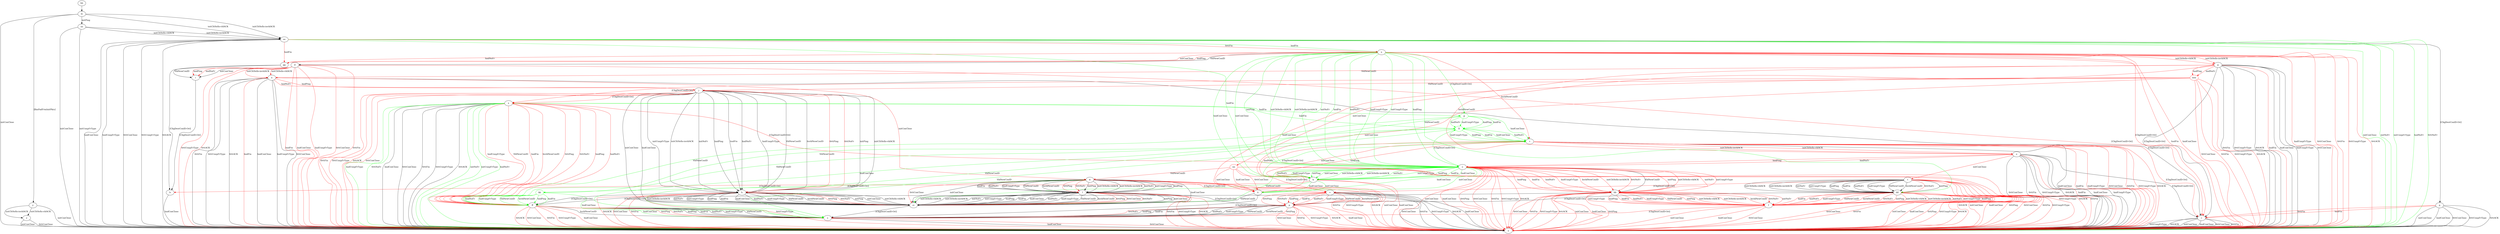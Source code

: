 digraph "" {
	b -> a	[key=0,
		label="hndConClose "];
	c -> a	[key=0,
		label="initConClose "];
	c -> a	[key=1,
		label="hndConClose "];
	c -> a	[key=2,
		label="0rttConClose "];
	c -> a	[key=3,
		label="0rttFin "];
	c -> a	[key=4,
		label="0rttUnxpFrType "];
	c -> a	[key=5,
		label="0rttACK "];
	d -> a	[key=0,
		color=red,
		label="hndFin "];
	d -> a	[key=1,
		color=red,
		label="hndConClose "];
	d -> a	[key=2,
		color=red,
		label="hndUnxpFrType "];
	d -> a	[key=3,
		color=red,
		label="0rttConClose "];
	d -> a	[key=4,
		color=red,
		label="0rttFin "];
	d -> a	[key=5,
		color=red,
		label="0rttUnxpFrType "];
	d -> a	[key=6,
		color=red,
		label="0rttACK "];
	d -> c	[key=0,
		color=red,
		label="[ChgDestConID-Ori] "];
	d -> i	[key=0,
		label="initConClose "];
	d -> i	[key=1,
		color=red,
		label="hndPing "];
	d -> i	[key=2,
		color=red,
		label="hndNoFr "];
	d -> n	[key=0,
		color=red,
		label="initCltHello-vldACK "];
	d -> n	[key=1,
		color=red,
		label="initCltHello-invldACK "];
	e -> a	[key=0,
		label="hndConClose "];
	e -> a	[key=1,
		label="hndUnxpFrType "];
	e -> a	[key=2,
		label="0rttConClose "];
	e -> a	[key=3,
		label="0rttFin "];
	e -> a	[key=4,
		label="0rttUnxpFrType "];
	e -> a	[key=5,
		label="0rttACK "];
	e -> a	[key=6,
		color=red,
		label="hndFin "];
	e -> c	[key=0,
		label="[ChgDestConID-Ori] "];
	e -> o	[key=0,
		color=red,
		label="hndPing "];
	e -> o	[key=1,
		color=red,
		label="hndNoFr "];
	e -> t	[key=0,
		color=red,
		label="initConClose "];
	f -> a	[key=0,
		color=red,
		label="initConClose "];
	f -> a	[key=1,
		color=red,
		label="hndConClose "];
	f -> a	[key=2,
		color=red,
		label="0rttConClose "];
	f -> s	[key=0,
		color=red,
		label="[ChgDestConID-Ori] "];
	g -> a	[key=0,
		label="hndConClose "];
	g -> a	[key=1,
		label="hndUnxpFrType "];
	g -> a	[key=2,
		label="0rttConClose "];
	g -> a	[key=3,
		label="0rttFin "];
	g -> a	[key=4,
		label="0rttUnxpFrType "];
	g -> a	[key=5,
		label="0rttACK "];
	g -> a	[key=6,
		color=red,
		label="hndFin "];
	g -> c	[key=0,
		label="[ChgDestConID-Ori] "];
	g -> e	[key=0,
		color=red,
		label="InvldNewConID "];
	g -> n	[key=0,
		color=red,
		label="VldNewConID "];
	mm	[color=red];
	g -> mm	[key=0,
		color=red,
		label="hndPing "];
	g -> mm	[key=1,
		color=red,
		label="hndNoFr "];
	nn	[color=red];
	g -> nn	[key=0,
		color=red,
		label="initConClose "];
	h -> a	[key=0,
		color=red,
		label="0rttConClose "];
	h -> a	[key=1,
		color=red,
		label="0rttFin "];
	h -> a	[key=2,
		color=red,
		label="0rttUnxpFrType "];
	h -> a	[key=3,
		color=red,
		label="0rttACK "];
	h -> cc	[key=0,
		label="initPing "];
	h -> cc	[key=1,
		label="initConClose "];
	h -> cc	[key=2,
		label="initCltHello-vldACK "];
	h -> cc	[key=3,
		label="initCltHello-invldACK "];
	h -> cc	[key=4,
		label="initNoFr "];
	h -> cc	[key=5,
		label="initUnxpFrType "];
	h -> cc	[key=6,
		label="hndPing "];
	h -> cc	[key=7,
		label="hndFin "];
	h -> cc	[key=8,
		label="hndConClose "];
	h -> cc	[key=9,
		label="hndNoFr "];
	h -> cc	[key=10,
		label="hndUnxpFrType "];
	h -> cc	[key=11,
		label="VldNewConID "];
	h -> cc	[key=12,
		label="InvldNewConID "];
	h -> cc	[key=13,
		color=red,
		label="0rttPing "];
	h -> cc	[key=14,
		color=red,
		label="0rttNoFr "];
	h -> ff	[key=0,
		label="[ChgDestConID-Ori] "];
	i -> b	[key=0,
		label="[ChgDestConID-Ori] "];
	j -> a	[key=0,
		color=red,
		label="0rttConClose "];
	j -> a	[key=1,
		color=red,
		label="0rttFin "];
	j -> a	[key=2,
		color=red,
		label="0rttUnxpFrType "];
	j -> a	[key=3,
		color=red,
		label="0rttACK "];
	j -> h	[key=0,
		label="initPing "];
	j -> h	[key=1,
		label="initCltHello-vldACK "];
	j -> h	[key=2,
		label="initCltHello-invldACK "];
	j -> h	[key=3,
		label="initNoFr "];
	j -> h	[key=4,
		label="initUnxpFrType "];
	j -> h	[key=5,
		label="hndPing "];
	j -> h	[key=6,
		label="hndFin "];
	j -> h	[key=7,
		label="hndNoFr "];
	j -> h	[key=8,
		label="hndUnxpFrType "];
	j -> h	[key=9,
		label="VldNewConID "];
	j -> h	[key=10,
		label="InvldNewConID "];
	j -> h	[key=11,
		color=red,
		label="0rttPing "];
	j -> h	[key=12,
		color=red,
		label="0rttNoFr "];
	j -> x	[key=0,
		color=red,
		label="[ChgDestConID-Ori] "];
	j -> cc	[key=0,
		label="initConClose "];
	j -> cc	[key=1,
		label="hndConClose "];
	k -> a	[key=0,
		color=red,
		label="initConClose "];
	k -> a	[key=1,
		color=red,
		label="hndConClose "];
	k -> b	[key=0,
		color=red,
		label="[ChgDestConID-Ori] "];
	k -> r	[key=0,
		color=green,
		label="[ChgDestConID-Ori] "];
	k -> cc	[key=0,
		color=green,
		label="VldNewConID "];
	k -> ii	[key=0,
		color=green,
		label="initConClose "];
	k -> ii	[key=1,
		color=green,
		label="hndConClose "];
	l -> a	[key=0,
		color=red,
		label="0rttFin "];
	l -> a	[key=1,
		color=red,
		label="0rttUnxpFrType "];
	l -> a	[key=2,
		color=red,
		label="0rttACK "];
	l -> p	[key=0,
		label="[ChgDestConID-Ori] "];
	l -> cc	[key=0,
		label="initPing "];
	l -> cc	[key=1,
		label="initConClose "];
	l -> cc	[key=2,
		label="initCltHello-vldACK "];
	l -> cc	[key=3,
		label="initCltHello-invldACK "];
	l -> cc	[key=4,
		label="initNoFr "];
	l -> cc	[key=5,
		label="initUnxpFrType "];
	l -> cc	[key=6,
		label="hndPing "];
	l -> cc	[key=7,
		label="hndFin "];
	l -> cc	[key=8,
		label="hndConClose "];
	l -> cc	[key=9,
		label="hndNoFr "];
	l -> cc	[key=10,
		label="hndUnxpFrType "];
	l -> cc	[key=11,
		label="VldNewConID "];
	l -> cc	[key=12,
		label="InvldNewConID "];
	l -> cc	[key=13,
		color=red,
		label="0rttPing "];
	l -> cc	[key=14,
		color=red,
		label="0rttConClose "];
	l -> cc	[key=15,
		color=red,
		label="0rttNoFr "];
	m -> a	[key=0,
		label="initConClose "];
	m -> y	[key=0,
		label="[RmPadFrmInitPkts] "];
	m -> aa	[key=0,
		label="initPing "];
	m -> ee	[key=0,
		label="initCltHello-vldACK "];
	m -> ee	[key=1,
		label="initCltHello-invldACK "];
	n -> a	[key=0,
		label="hndConClose "];
	n -> a	[key=1,
		label="hndUnxpFrType "];
	n -> a	[key=2,
		label="0rttConClose "];
	n -> a	[key=3,
		label="0rttFin "];
	n -> a	[key=4,
		label="0rttUnxpFrType "];
	n -> a	[key=5,
		label="0rttACK "];
	n -> a	[key=6,
		color=red,
		label="hndFin "];
	n -> c	[key=0,
		label="[ChgDestConID-Ori] "];
	n -> j	[key=0,
		color=red,
		label="hndPing "];
	n -> j	[key=1,
		color=red,
		label="hndNoFr "];
	n -> w	[key=0,
		color=red,
		label="initConClose "];
	o -> a	[key=0,
		color=red,
		label="initConClose "];
	o -> a	[key=1,
		color=red,
		label="hndConClose "];
	o -> a	[key=2,
		color=red,
		label="0rttPing "];
	o -> a	[key=3,
		color=red,
		label="0rttConClose "];
	o -> a	[key=4,
		color=red,
		label="0rttFin "];
	o -> a	[key=5,
		color=red,
		label="0rttUnxpFrType "];
	o -> a	[key=6,
		color=red,
		label="0rttACK "];
	o -> k	[key=0,
		color=green,
		label="initPing "];
	o -> k	[key=1,
		color=green,
		label="initConClose "];
	o -> k	[key=2,
		color=green,
		label="initCltHello-vldACK "];
	o -> k	[key=3,
		color=green,
		label="initCltHello-invldACK "];
	o -> k	[key=4,
		color=green,
		label="initNoFr "];
	o -> k	[key=5,
		color=green,
		label="initUnxpFrType "];
	o -> k	[key=6,
		color=green,
		label="hndPing "];
	o -> k	[key=7,
		color=green,
		label="hndFin "];
	o -> k	[key=8,
		color=green,
		label="hndConClose "];
	o -> k	[key=9,
		color=green,
		label="hndNoFr "];
	o -> k	[key=10,
		color=green,
		label="hndUnxpFrType "];
	o -> x	[key=0,
		color=red,
		label="[ChgDestConID-Ori] "];
	o -> bb	[key=0,
		label="VldNewConID "];
	o -> bb	[key=1,
		color=red,
		label="initPing "];
	o -> bb	[key=2,
		color=red,
		label="initCltHello-vldACK "];
	o -> bb	[key=3,
		color=red,
		label="initCltHello-invldACK "];
	o -> bb	[key=4,
		color=red,
		label="initNoFr "];
	o -> bb	[key=5,
		color=red,
		label="initUnxpFrType "];
	o -> bb	[key=6,
		color=red,
		label="hndPing "];
	o -> bb	[key=7,
		color=red,
		label="hndFin "];
	o -> bb	[key=8,
		color=red,
		label="hndNoFr "];
	o -> bb	[key=9,
		color=red,
		label="hndUnxpFrType "];
	o -> bb	[key=10,
		color=red,
		label="InvldNewConID "];
	o -> bb	[key=11,
		color=red,
		label="0rttNoFr "];
	o -> cc	[key=0,
		color=green,
		label="VldNewConID "];
	o -> ii	[key=0,
		color=green,
		label="initConClose "];
	o -> ii	[key=1,
		color=green,
		label="hndConClose "];
	ll	[color=green];
	o -> ll	[key=0,
		color=green,
		label="[ChgDestConID-Ori] "];
	p -> a	[key=0,
		color=red,
		label="hndConClose "];
	p -> a	[key=1,
		color=red,
		label="0rttConClose "];
	p -> a	[key=2,
		color=red,
		label="0rttFin "];
	p -> a	[key=3,
		color=red,
		label="0rttUnxpFrType "];
	p -> a	[key=4,
		color=red,
		label="0rttACK "];
	p -> s	[key=0,
		label="hndPing "];
	p -> s	[key=1,
		label="hndFin "];
	p -> s	[key=2,
		label="hndNoFr "];
	p -> s	[key=3,
		label="hndUnxpFrType "];
	p -> s	[key=4,
		label="VldNewConID "];
	p -> s	[key=5,
		label="InvldNewConID "];
	p -> s	[key=6,
		color=red,
		label="0rttPing "];
	p -> s	[key=7,
		color=red,
		label="0rttNoFr "];
	q -> a	[key=0,
		label="initConClose "];
	q -> a	[key=1,
		label="hndConClose "];
	q -> a	[key=2,
		label="0rttConClose "];
	q -> a	[key=3,
		label="0rttUnxpFrType "];
	q -> a	[key=4,
		label="0rttACK "];
	q -> c	[key=0,
		color=red,
		label="hndFin "];
	q -> c	[key=1,
		color=red,
		label="0rttFin "];
	r -> a	[key=0,
		label="hndConClose "];
	r -> a	[key=1,
		color=red,
		label="hndFin "];
	r -> a	[key=2,
		color=red,
		label="hndUnxpFrType "];
	r -> a	[key=3,
		color=red,
		label="0rttConClose "];
	r -> a	[key=4,
		color=red,
		label="0rttFin "];
	r -> a	[key=5,
		color=red,
		label="0rttUnxpFrType "];
	r -> a	[key=6,
		color=red,
		label="0rttACK "];
	r -> c	[key=0,
		color=red,
		label="[ChgDestConID-Ori] "];
	r -> e	[key=0,
		color=red,
		label="initCltHello-vldACK "];
	r -> e	[key=1,
		color=red,
		label="initCltHello-invldACK "];
	r -> k	[key=0,
		color=red,
		label="initConClose "];
	r -> k	[key=1,
		color=red,
		label="hndPing "];
	r -> k	[key=2,
		color=red,
		label="hndNoFr "];
	r -> s	[key=0,
		color=green,
		label="VldNewConID "];
	s -> a	[key=0,
		label="hndConClose "];
	s -> a	[key=1,
		color=red,
		label="0rttConClose "];
	t -> a	[key=0,
		color=red,
		label="initConClose "];
	t -> a	[key=1,
		color=red,
		label="hndConClose "];
	t -> a	[key=2,
		color=red,
		label="0rttPing "];
	t -> a	[key=3,
		color=red,
		label="0rttConClose "];
	t -> a	[key=4,
		color=red,
		label="0rttFin "];
	t -> a	[key=5,
		color=red,
		label="0rttUnxpFrType "];
	t -> a	[key=6,
		color=red,
		label="0rttACK "];
	t -> v	[key=0,
		color=red,
		label="[ChgDestConID-Ori] "];
	t -> dd	[key=0,
		label="initPing "];
	t -> dd	[key=1,
		label="initCltHello-vldACK "];
	t -> dd	[key=2,
		label="initCltHello-invldACK "];
	t -> dd	[key=3,
		label="initNoFr "];
	t -> dd	[key=4,
		label="initUnxpFrType "];
	t -> dd	[key=5,
		label="hndPing "];
	t -> dd	[key=6,
		label="hndFin "];
	t -> dd	[key=7,
		label="hndNoFr "];
	t -> dd	[key=8,
		label="hndUnxpFrType "];
	t -> dd	[key=9,
		label="VldNewConID "];
	t -> dd	[key=10,
		label="InvldNewConID "];
	t -> dd	[key=11,
		color=red,
		label="0rttNoFr "];
	u -> a	[key=0,
		color=red,
		label="hndFin "];
	u -> a	[key=1,
		color=red,
		label="hndConClose "];
	u -> a	[key=2,
		color=red,
		label="hndUnxpFrType "];
	u -> a	[key=3,
		color=red,
		label="0rttConClose "];
	u -> a	[key=4,
		color=red,
		label="0rttFin "];
	u -> a	[key=5,
		color=red,
		label="0rttUnxpFrType "];
	u -> a	[key=6,
		color=red,
		label="0rttACK "];
	u -> c	[key=0,
		color=red,
		label="[ChgDestConID-Ori] "];
	u -> d	[key=0,
		label="VldNewConID "];
	u -> g	[key=0,
		color=red,
		label="initCltHello-vldACK "];
	u -> g	[key=1,
		color=red,
		label="initCltHello-invldACK "];
	u -> k	[key=0,
		color=green,
		label="initConClose "];
	u -> k	[key=1,
		color=green,
		label="hndConClose "];
	u -> o	[key=0,
		color=green,
		label="initPing "];
	u -> o	[key=1,
		color=green,
		label="initCltHello-vldACK "];
	u -> o	[key=2,
		color=green,
		label="initCltHello-invldACK "];
	u -> o	[key=3,
		color=green,
		label="initNoFr "];
	u -> o	[key=4,
		color=green,
		label="initUnxpFrType "];
	u -> o	[key=5,
		color=green,
		label="hndPing "];
	u -> o	[key=6,
		color=green,
		label="hndFin "];
	u -> o	[key=7,
		color=green,
		label="hndNoFr "];
	u -> o	[key=8,
		color=green,
		label="hndUnxpFrType "];
	u -> r	[key=0,
		color=red,
		label="InvldNewConID "];
	u -> dd	[key=0,
		color=green,
		label="VldNewConID "];
	u -> gg	[key=0,
		color=red,
		label="initConClose "];
	u -> gg	[key=1,
		color=red,
		label="hndPing "];
	u -> gg	[key=2,
		color=red,
		label="hndNoFr "];
	jj	[color=green];
	u -> jj	[key=0,
		color=green,
		label="[ChgDestConID-Ori] "];
	v -> a	[key=0,
		label="hndConClose "];
	v -> a	[key=1,
		label="0rttConClose "];
	v -> a	[key=2,
		label="0rttFin "];
	v -> a	[key=3,
		label="0rttUnxpFrType "];
	v -> a	[key=4,
		label="0rttACK "];
	v -> p	[key=0,
		color=red,
		label="hndPing "];
	v -> p	[key=1,
		color=red,
		label="hndFin "];
	v -> p	[key=2,
		color=red,
		label="hndNoFr "];
	v -> p	[key=3,
		color=red,
		label="hndUnxpFrType "];
	v -> p	[key=4,
		color=red,
		label="VldNewConID "];
	v -> p	[key=5,
		color=red,
		label="InvldNewConID "];
	v -> p	[key=6,
		color=red,
		label="0rttPing "];
	v -> p	[key=7,
		color=red,
		label="0rttNoFr "];
	w -> a	[key=0,
		color=red,
		label="0rttFin "];
	w -> a	[key=1,
		color=red,
		label="0rttUnxpFrType "];
	w -> a	[key=2,
		color=red,
		label="0rttACK "];
	w -> l	[key=0,
		label="initPing "];
	w -> l	[key=1,
		label="initCltHello-vldACK "];
	w -> l	[key=2,
		label="initCltHello-invldACK "];
	w -> l	[key=3,
		label="initNoFr "];
	w -> l	[key=4,
		label="initUnxpFrType "];
	w -> l	[key=5,
		label="hndPing "];
	w -> l	[key=6,
		label="hndFin "];
	w -> l	[key=7,
		label="hndNoFr "];
	w -> l	[key=8,
		label="hndUnxpFrType "];
	w -> l	[key=9,
		label="VldNewConID "];
	w -> l	[key=10,
		label="InvldNewConID "];
	w -> l	[key=11,
		color=red,
		label="0rttPing "];
	w -> l	[key=12,
		color=red,
		label="0rttNoFr "];
	w -> v	[key=0,
		color=red,
		label="[ChgDestConID-Ori] "];
	w -> cc	[key=0,
		label="initConClose "];
	w -> cc	[key=1,
		label="hndConClose "];
	w -> cc	[key=2,
		color=red,
		label="0rttConClose "];
	kk	[color=green];
	w -> kk	[key=0,
		color=green,
		label="[ChgDestConID-Ori] "];
	x -> a	[key=0,
		label="hndConClose "];
	x -> a	[key=1,
		label="0rttConClose "];
	x -> a	[key=2,
		label="0rttFin "];
	x -> a	[key=3,
		label="0rttUnxpFrType "];
	x -> a	[key=4,
		label="0rttACK "];
	x -> a	[key=5,
		color=green,
		label="initNoFr "];
	x -> a	[key=6,
		color=green,
		label="initUnxpFrType "];
	x -> a	[key=7,
		color=green,
		label="hndNoFr "];
	x -> a	[key=8,
		color=green,
		label="hndUnxpFrType "];
	x -> a	[key=9,
		color=green,
		label="0rttNoFr "];
	x -> ff	[key=0,
		color=red,
		label="hndPing "];
	x -> ff	[key=1,
		color=red,
		label="hndFin "];
	x -> ff	[key=2,
		color=red,
		label="hndNoFr "];
	x -> ff	[key=3,
		color=red,
		label="hndUnxpFrType "];
	x -> ff	[key=4,
		color=red,
		label="VldNewConID "];
	x -> ff	[key=5,
		color=red,
		label="InvldNewConID "];
	x -> ff	[key=6,
		color=red,
		label="0rttPing "];
	x -> ff	[key=7,
		color=red,
		label="0rttNoFr "];
	x -> jj	[key=0,
		color=green,
		label="hndFin "];
	x -> ll	[key=0,
		color=green,
		label="hndFin "];
	y -> a	[key=0,
		label="initConClose "];
	y -> z	[key=0,
		label="initCltHello-vldACK "];
	y -> z	[key=1,
		label="initCltHello-invldACK "];
	z -> a	[key=0,
		label="initConClose "];
	z -> a	[key=1,
		label="0rttConClose "];
	aa -> a	[key=0,
		label="initConClose "];
	aa -> a	[key=1,
		label="initUnxpFrType "];
	aa -> ee	[key=0,
		label="initCltHello-vldACK "];
	aa -> ee	[key=1,
		label="initCltHello-invldACK "];
	bb -> a	[key=0,
		color=red,
		label="initConClose "];
	bb -> a	[key=1,
		color=red,
		label="hndConClose "];
	bb -> a	[key=2,
		color=red,
		label="0rttPing "];
	bb -> a	[key=3,
		color=red,
		label="0rttConClose "];
	bb -> a	[key=4,
		color=red,
		label="0rttFin "];
	bb -> a	[key=5,
		color=red,
		label="0rttUnxpFrType "];
	bb -> a	[key=6,
		color=red,
		label="0rttACK "];
	bb -> f	[key=0,
		color=red,
		label="initPing "];
	bb -> f	[key=1,
		color=red,
		label="initCltHello-vldACK "];
	bb -> f	[key=2,
		color=red,
		label="initCltHello-invldACK "];
	bb -> f	[key=3,
		color=red,
		label="initNoFr "];
	bb -> f	[key=4,
		color=red,
		label="initUnxpFrType "];
	bb -> f	[key=5,
		color=red,
		label="hndPing "];
	bb -> f	[key=6,
		color=red,
		label="hndFin "];
	bb -> f	[key=7,
		color=red,
		label="hndNoFr "];
	bb -> f	[key=8,
		color=red,
		label="hndUnxpFrType "];
	bb -> f	[key=9,
		color=red,
		label="VldNewConID "];
	bb -> f	[key=10,
		color=red,
		label="InvldNewConID "];
	bb -> f	[key=11,
		color=red,
		label="0rttNoFr "];
	bb -> ff	[key=0,
		label="[ChgDestConID-Ori] "];
	cc -> s	[key=0,
		label="[ChgDestConID-Ori] "];
	dd -> a	[key=0,
		color=red,
		label="initConClose "];
	dd -> a	[key=1,
		color=red,
		label="hndConClose "];
	dd -> a	[key=2,
		color=red,
		label="0rttPing "];
	dd -> a	[key=3,
		color=red,
		label="0rttConClose "];
	dd -> a	[key=4,
		color=red,
		label="0rttFin "];
	dd -> a	[key=5,
		color=red,
		label="0rttUnxpFrType "];
	dd -> a	[key=6,
		color=red,
		label="0rttACK "];
	dd -> f	[key=0,
		color=red,
		label="initPing "];
	dd -> f	[key=1,
		color=red,
		label="initCltHello-vldACK "];
	dd -> f	[key=2,
		color=red,
		label="initCltHello-invldACK "];
	dd -> f	[key=3,
		color=red,
		label="initNoFr "];
	dd -> f	[key=4,
		color=red,
		label="initUnxpFrType "];
	dd -> f	[key=5,
		color=red,
		label="hndPing "];
	dd -> f	[key=6,
		color=red,
		label="hndFin "];
	dd -> f	[key=7,
		color=red,
		label="hndNoFr "];
	dd -> f	[key=8,
		color=red,
		label="hndUnxpFrType "];
	dd -> f	[key=9,
		color=red,
		label="VldNewConID "];
	dd -> f	[key=10,
		color=red,
		label="InvldNewConID "];
	dd -> f	[key=11,
		color=red,
		label="0rttNoFr "];
	dd -> p	[key=0,
		label="[ChgDestConID-Ori] "];
	ee -> a	[key=0,
		label="hndConClose "];
	ee -> a	[key=1,
		label="hndUnxpFrType "];
	ee -> a	[key=2,
		label="0rttConClose "];
	ee -> a	[key=3,
		label="0rttUnxpFrType "];
	ee -> a	[key=4,
		label="0rttACK "];
	ee -> a	[key=5,
		color=green,
		label="initConClose "];
	ee -> a	[key=6,
		color=green,
		label="initNoFr "];
	ee -> a	[key=7,
		color=green,
		label="initUnxpFrType "];
	ee -> a	[key=8,
		color=green,
		label="hndNoFr "];
	ee -> a	[key=9,
		color=green,
		label="0rttNoFr "];
	ee -> o	[key=0,
		color=green,
		label="hndFin "];
	ee -> q	[key=0,
		label="[ChgDestConID-Ori] "];
	ee -> u	[key=0,
		color=green,
		label="hndFin "];
	ee -> u	[key=1,
		color=red,
		label="0rttFin "];
	ee -> gg	[key=0,
		color=red,
		label="hndFin "];
	ff -> a	[key=0,
		color=red,
		label="hndConClose "];
	ff -> a	[key=1,
		color=red,
		label="0rttConClose "];
	ff -> a	[key=2,
		color=red,
		label="0rttFin "];
	ff -> a	[key=3,
		color=red,
		label="0rttUnxpFrType "];
	ff -> a	[key=4,
		color=red,
		label="0rttACK "];
	ff -> s	[key=0,
		label="hndPing "];
	ff -> s	[key=1,
		label="hndFin "];
	ff -> s	[key=2,
		label="hndNoFr "];
	ff -> s	[key=3,
		label="hndUnxpFrType "];
	ff -> s	[key=4,
		label="VldNewConID "];
	ff -> s	[key=5,
		label="InvldNewConID "];
	ff -> s	[key=6,
		color=green,
		label="hndConClose "];
	ff -> s	[key=7,
		color=red,
		label="0rttPing "];
	ff -> s	[key=8,
		color=red,
		label="0rttNoFr "];
	gg -> b	[key=0,
		label="[ChgDestConID-Ori] "];
	gg -> i	[key=0,
		label="VldNewConID "];
	hh -> m	[key=0];
	ii -> s	[key=0,
		label="[ChgDestConID-Ori] "];
	ii -> cc	[key=0,
		label="VldNewConID "];
	jj -> r	[key=0,
		color=green,
		label="hndConClose "];
	jj -> ff	[key=0,
		color=green,
		label="VldNewConID "];
	jj -> kk	[key=0,
		color=green,
		label="VldNewConID "];
	jj -> ll	[key=0,
		color=green,
		label="hndPing "];
	jj -> ll	[key=1,
		color=green,
		label="hndFin "];
	jj -> ll	[key=2,
		color=green,
		label="hndNoFr "];
	jj -> ll	[key=3,
		color=green,
		label="hndUnxpFrType "];
	kk -> s	[key=0,
		color=green,
		label="hndConClose "];
	kk -> ff	[key=0,
		color=green,
		label="hndPing "];
	kk -> ff	[key=1,
		color=green,
		label="hndFin "];
	kk -> ff	[key=2,
		color=green,
		label="hndNoFr "];
	kk -> ff	[key=3,
		color=green,
		label="hndUnxpFrType "];
	kk -> ff	[key=4,
		color=green,
		label="VldNewConID "];
	kk -> ff	[key=5,
		color=green,
		label="InvldNewConID "];
	ll -> r	[key=0,
		color=green,
		label="hndPing "];
	ll -> r	[key=1,
		color=green,
		label="hndFin "];
	ll -> r	[key=2,
		color=green,
		label="hndConClose "];
	ll -> r	[key=3,
		color=green,
		label="hndNoFr "];
	ll -> r	[key=4,
		color=green,
		label="hndUnxpFrType "];
	ll -> s	[key=0,
		color=green,
		label="hndConClose "];
	ll -> s	[key=1,
		color=green,
		label="VldNewConID "];
	ll -> ff	[key=0,
		color=green,
		label="VldNewConID "];
	mm -> a	[key=0,
		color=red,
		label="0rttConClose "];
	mm -> a	[key=1,
		color=red,
		label="0rttFin "];
	mm -> a	[key=2,
		color=red,
		label="0rttUnxpFrType "];
	mm -> a	[key=3,
		color=red,
		label="0rttACK "];
	mm -> j	[key=0,
		color=red,
		label="VldNewConID "];
	mm -> x	[key=0,
		color=red,
		label="[ChgDestConID-Ori] "];
	mm -> ii	[key=0,
		color=red,
		label="initConClose "];
	mm -> ii	[key=1,
		color=red,
		label="hndConClose "];
	nn -> a	[key=0,
		color=red,
		label="0rttFin "];
	nn -> a	[key=1,
		color=red,
		label="0rttUnxpFrType "];
	nn -> a	[key=2,
		color=red,
		label="0rttACK "];
	nn -> v	[key=0,
		color=red,
		label="[ChgDestConID-Ori] "];
	nn -> w	[key=0,
		color=red,
		label="VldNewConID "];
	nn -> ii	[key=0,
		color=red,
		label="initConClose "];
	nn -> ii	[key=1,
		color=red,
		label="hndConClose "];
	nn -> ii	[key=2,
		color=red,
		label="0rttConClose "];
}
